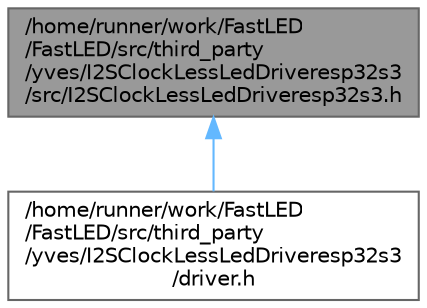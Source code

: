 digraph "/home/runner/work/FastLED/FastLED/src/third_party/yves/I2SClockLessLedDriveresp32s3/src/I2SClockLessLedDriveresp32s3.h"
{
 // LATEX_PDF_SIZE
  bgcolor="transparent";
  edge [fontname=Helvetica,fontsize=10,labelfontname=Helvetica,labelfontsize=10];
  node [fontname=Helvetica,fontsize=10,shape=box,height=0.2,width=0.4];
  Node1 [id="Node000001",label="/home/runner/work/FastLED\l/FastLED/src/third_party\l/yves/I2SClockLessLedDriveresp32s3\l/src/I2SClockLessLedDriveresp32s3.h",height=0.2,width=0.4,color="gray40", fillcolor="grey60", style="filled", fontcolor="black",tooltip=" "];
  Node1 -> Node2 [id="edge1_Node000001_Node000002",dir="back",color="steelblue1",style="solid",tooltip=" "];
  Node2 [id="Node000002",label="/home/runner/work/FastLED\l/FastLED/src/third_party\l/yves/I2SClockLessLedDriveresp32s3\l/driver.h",height=0.2,width=0.4,color="grey40", fillcolor="white", style="filled",URL="$db/de4/driver_8h.html",tooltip=" "];
}
